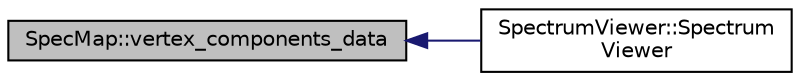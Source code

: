 digraph "SpecMap::vertex_components_data"
{
  edge [fontname="Helvetica",fontsize="10",labelfontname="Helvetica",labelfontsize="10"];
  node [fontname="Helvetica",fontsize="10",shape=record];
  rankdir="LR";
  Node1 [label="SpecMap::vertex_components_data",height=0.2,width=0.4,color="black", fillcolor="grey75", style="filled" fontcolor="black"];
  Node1 -> Node2 [dir="back",color="midnightblue",fontsize="10",style="solid",fontname="Helvetica"];
  Node2 [label="SpectrumViewer::Spectrum\lViewer",height=0.2,width=0.4,color="black", fillcolor="white", style="filled",URL="$class_spectrum_viewer.html#aee2bfa93a1d17ad596097c5e699a262f",tooltip="SpectrumViewer::SpectrumViewer A constructor for using a spectrum viewer to view VCA endmembers..."];
}
